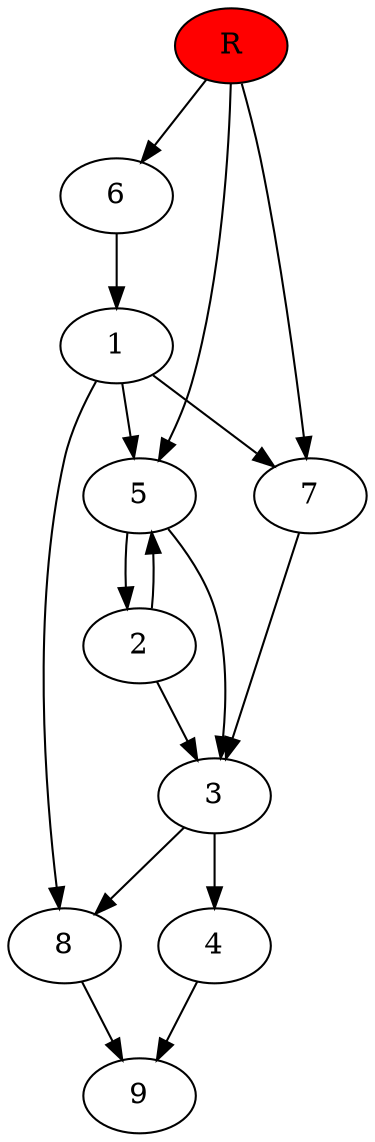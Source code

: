digraph prb76969 {
	1
	2
	3
	4
	5
	6
	7
	8
	R [fillcolor="#ff0000" style=filled]
	1 -> 5
	1 -> 7
	1 -> 8
	2 -> 3
	2 -> 5
	3 -> 4
	3 -> 8
	4 -> 9
	5 -> 2
	5 -> 3
	6 -> 1
	7 -> 3
	8 -> 9
	R -> 5
	R -> 6
	R -> 7
}
